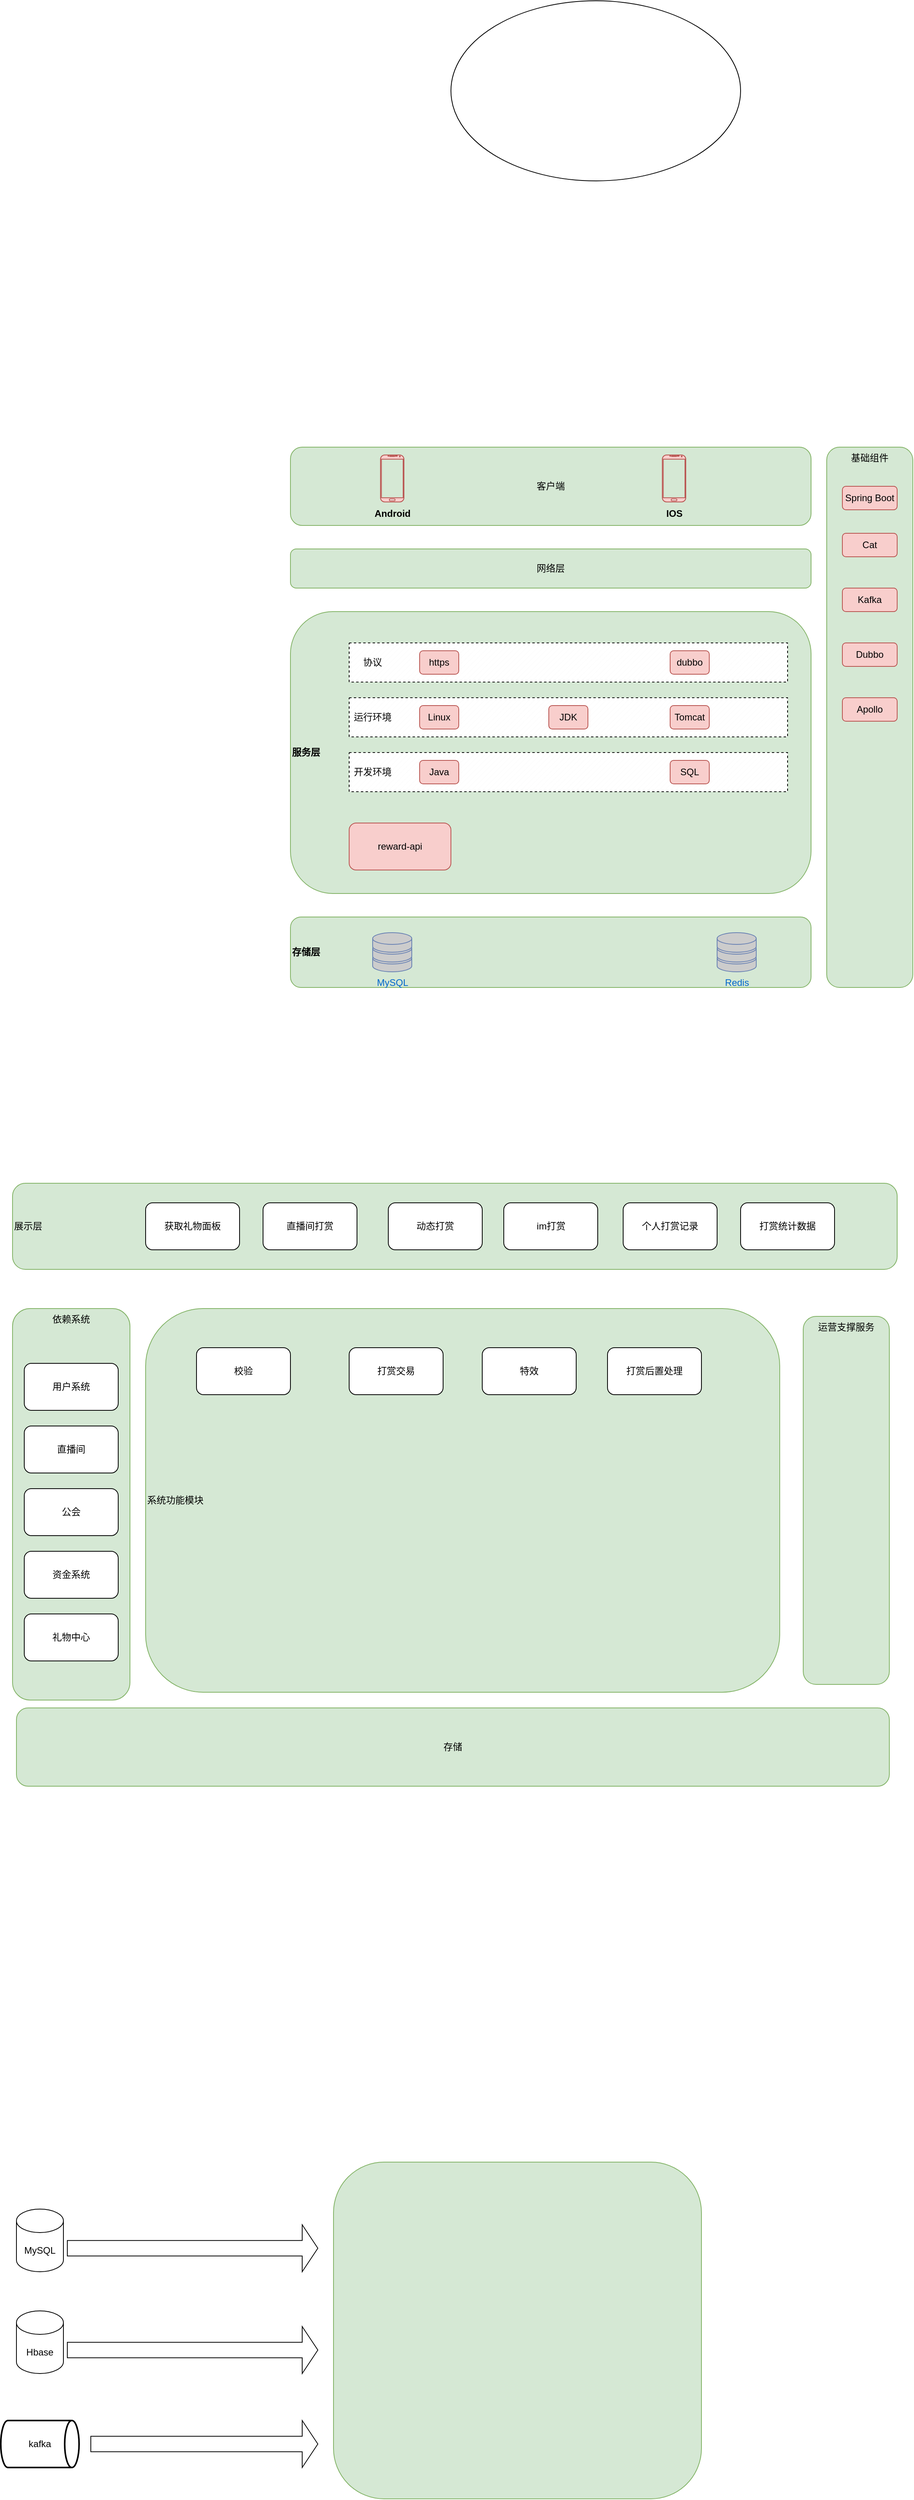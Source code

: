 <mxfile version="21.5.2" type="github">
  <diagram id="kgpKYQtTHZ0yAKxKKP6v" name="Page-1">
    <mxGraphModel dx="2585" dy="942" grid="1" gridSize="10" guides="1" tooltips="1" connect="1" arrows="1" fold="1" page="1" pageScale="1" pageWidth="850" pageHeight="1100" math="0" shadow="0">
      <root>
        <mxCell id="0" />
        <mxCell id="1" parent="0" />
        <mxCell id="afariw2JvGyVfo-4Ed1I-1" value="" style="ellipse;whiteSpace=wrap;html=1;" vertex="1" parent="1">
          <mxGeometry x="280" y="160" width="370" height="230" as="geometry" />
        </mxCell>
        <mxCell id="afariw2JvGyVfo-4Ed1I-3" value="客户端" style="rounded=1;whiteSpace=wrap;html=1;fillColor=#d5e8d4;strokeColor=#82b366;" vertex="1" parent="1">
          <mxGeometry x="75" y="730" width="665" height="100" as="geometry" />
        </mxCell>
        <mxCell id="afariw2JvGyVfo-4Ed1I-5" value="&lt;b&gt;Android&lt;/b&gt;" style="text;html=1;align=center;verticalAlign=middle;resizable=0;points=[];autosize=1;strokeColor=none;fillColor=none;" vertex="1" parent="1">
          <mxGeometry x="170" y="800" width="70" height="30" as="geometry" />
        </mxCell>
        <mxCell id="afariw2JvGyVfo-4Ed1I-4" value="" style="verticalLabelPosition=bottom;verticalAlign=top;html=1;shadow=0;dashed=0;strokeWidth=1;shape=mxgraph.android.phone2;strokeColor=#b85450;fillColor=#f8cecc;" vertex="1" parent="1">
          <mxGeometry x="190" y="740" width="30" height="60" as="geometry" />
        </mxCell>
        <mxCell id="afariw2JvGyVfo-4Ed1I-6" value="" style="verticalLabelPosition=bottom;verticalAlign=top;html=1;shadow=0;dashed=0;strokeWidth=1;shape=mxgraph.android.phone2;strokeColor=#b85450;fillColor=#f8cecc;" vertex="1" parent="1">
          <mxGeometry x="550" y="740" width="30" height="60" as="geometry" />
        </mxCell>
        <mxCell id="afariw2JvGyVfo-4Ed1I-7" value="IOS" style="text;html=1;align=center;verticalAlign=middle;resizable=0;points=[];autosize=1;strokeColor=none;fillColor=none;fontStyle=1" vertex="1" parent="1">
          <mxGeometry x="545" y="800" width="40" height="30" as="geometry" />
        </mxCell>
        <mxCell id="afariw2JvGyVfo-4Ed1I-8" value="网络层" style="rounded=1;whiteSpace=wrap;html=1;fillColor=#d5e8d4;strokeColor=#82b366;" vertex="1" parent="1">
          <mxGeometry x="75" y="860" width="665" height="50" as="geometry" />
        </mxCell>
        <mxCell id="afariw2JvGyVfo-4Ed1I-9" value="&lt;b&gt;服务层&lt;/b&gt;" style="rounded=1;whiteSpace=wrap;html=1;fillColor=#d5e8d4;strokeColor=#82b366;align=left;" vertex="1" parent="1">
          <mxGeometry x="75" y="940" width="665" height="360" as="geometry" />
        </mxCell>
        <mxCell id="afariw2JvGyVfo-4Ed1I-10" value="" style="verticalLabelPosition=bottom;verticalAlign=top;html=1;shape=mxgraph.basic.patternFillRect;fillStyle=diag;step=5;fillStrokeWidth=0.2;fillStrokeColor=#dddddd;dashed=1;" vertex="1" parent="1">
          <mxGeometry x="150" y="980" width="560" height="50" as="geometry" />
        </mxCell>
        <mxCell id="afariw2JvGyVfo-4Ed1I-11" value="" style="verticalLabelPosition=bottom;verticalAlign=top;html=1;shape=mxgraph.basic.patternFillRect;fillStyle=diag;step=5;fillStrokeWidth=0.2;fillStrokeColor=#dddddd;dashed=1;" vertex="1" parent="1">
          <mxGeometry x="150" y="1050" width="560" height="50" as="geometry" />
        </mxCell>
        <mxCell id="afariw2JvGyVfo-4Ed1I-12" value="" style="verticalLabelPosition=bottom;verticalAlign=top;html=1;shape=mxgraph.basic.patternFillRect;fillStyle=diag;step=5;fillStrokeWidth=0.2;fillStrokeColor=#dddddd;dashed=1;" vertex="1" parent="1">
          <mxGeometry x="150" y="1120" width="560" height="50" as="geometry" />
        </mxCell>
        <mxCell id="afariw2JvGyVfo-4Ed1I-16" value="协议" style="text;html=1;strokeColor=none;fillColor=none;align=center;verticalAlign=middle;whiteSpace=wrap;rounded=0;" vertex="1" parent="1">
          <mxGeometry x="150" y="990" width="60" height="30" as="geometry" />
        </mxCell>
        <mxCell id="afariw2JvGyVfo-4Ed1I-18" value="运行环境" style="text;html=1;strokeColor=none;fillColor=none;align=center;verticalAlign=middle;whiteSpace=wrap;rounded=0;" vertex="1" parent="1">
          <mxGeometry x="150" y="1060" width="60" height="30" as="geometry" />
        </mxCell>
        <mxCell id="afariw2JvGyVfo-4Ed1I-25" value="https" style="rounded=1;whiteSpace=wrap;html=1;fillColor=#f8cecc;strokeColor=#b85450;" vertex="1" parent="1">
          <mxGeometry x="240" y="990" width="50" height="30" as="geometry" />
        </mxCell>
        <mxCell id="afariw2JvGyVfo-4Ed1I-26" value="dubbo" style="rounded=1;whiteSpace=wrap;html=1;fillColor=#f8cecc;strokeColor=#b85450;" vertex="1" parent="1">
          <mxGeometry x="560" y="990" width="50" height="30" as="geometry" />
        </mxCell>
        <mxCell id="afariw2JvGyVfo-4Ed1I-27" value="Linux" style="rounded=1;whiteSpace=wrap;html=1;fillColor=#f8cecc;strokeColor=#b85450;" vertex="1" parent="1">
          <mxGeometry x="240" y="1060" width="50" height="30" as="geometry" />
        </mxCell>
        <mxCell id="afariw2JvGyVfo-4Ed1I-28" value="JDK" style="rounded=1;whiteSpace=wrap;html=1;fillColor=#f8cecc;strokeColor=#b85450;" vertex="1" parent="1">
          <mxGeometry x="405" y="1060" width="50" height="30" as="geometry" />
        </mxCell>
        <mxCell id="afariw2JvGyVfo-4Ed1I-29" value="Tomcat" style="rounded=1;whiteSpace=wrap;html=1;fillColor=#f8cecc;strokeColor=#b85450;" vertex="1" parent="1">
          <mxGeometry x="560" y="1060" width="50" height="30" as="geometry" />
        </mxCell>
        <mxCell id="afariw2JvGyVfo-4Ed1I-30" value="开发环境" style="text;html=1;strokeColor=none;fillColor=none;align=center;verticalAlign=middle;whiteSpace=wrap;rounded=0;" vertex="1" parent="1">
          <mxGeometry x="150" y="1130" width="60" height="30" as="geometry" />
        </mxCell>
        <mxCell id="afariw2JvGyVfo-4Ed1I-33" value="Java" style="rounded=1;whiteSpace=wrap;html=1;fillColor=#f8cecc;strokeColor=#b85450;" vertex="1" parent="1">
          <mxGeometry x="240" y="1130" width="50" height="30" as="geometry" />
        </mxCell>
        <mxCell id="afariw2JvGyVfo-4Ed1I-34" value="SQL" style="rounded=1;whiteSpace=wrap;html=1;fillColor=#f8cecc;strokeColor=#b85450;" vertex="1" parent="1">
          <mxGeometry x="560" y="1130" width="50" height="30" as="geometry" />
        </mxCell>
        <mxCell id="afariw2JvGyVfo-4Ed1I-35" value="reward-api" style="rounded=1;whiteSpace=wrap;html=1;fillColor=#f8cecc;strokeColor=#b85450;" vertex="1" parent="1">
          <mxGeometry x="150" y="1210" width="130" height="60" as="geometry" />
        </mxCell>
        <mxCell id="afariw2JvGyVfo-4Ed1I-36" value="基础组件" style="rounded=1;whiteSpace=wrap;html=1;verticalAlign=top;fillColor=#d5e8d4;strokeColor=#82b366;" vertex="1" parent="1">
          <mxGeometry x="760" y="730" width="110" height="690" as="geometry" />
        </mxCell>
        <mxCell id="afariw2JvGyVfo-4Ed1I-37" value="&lt;b&gt;存储层&lt;/b&gt;" style="rounded=1;whiteSpace=wrap;html=1;align=left;fillColor=#d5e8d4;strokeColor=#82b366;" vertex="1" parent="1">
          <mxGeometry x="75" y="1330" width="665" height="90" as="geometry" />
        </mxCell>
        <mxCell id="afariw2JvGyVfo-4Ed1I-39" value="MySQL" style="fontColor=#0066CC;verticalAlign=top;verticalLabelPosition=bottom;labelPosition=center;align=center;html=1;outlineConnect=0;fillColor=#CCCCCC;strokeColor=#6881B3;gradientColor=none;gradientDirection=north;strokeWidth=2;shape=mxgraph.networks.storage;" vertex="1" parent="1">
          <mxGeometry x="180" y="1350" width="50" height="50" as="geometry" />
        </mxCell>
        <mxCell id="afariw2JvGyVfo-4Ed1I-40" value="Redis" style="fontColor=#0066CC;verticalAlign=top;verticalLabelPosition=bottom;labelPosition=center;align=center;html=1;outlineConnect=0;fillColor=#CCCCCC;strokeColor=#6881B3;gradientColor=none;gradientDirection=north;strokeWidth=2;shape=mxgraph.networks.storage;" vertex="1" parent="1">
          <mxGeometry x="620" y="1350" width="50" height="50" as="geometry" />
        </mxCell>
        <mxCell id="afariw2JvGyVfo-4Ed1I-41" value="Spring Boot" style="rounded=1;whiteSpace=wrap;html=1;fillColor=#f8cecc;strokeColor=#b85450;" vertex="1" parent="1">
          <mxGeometry x="780" y="780" width="70" height="30" as="geometry" />
        </mxCell>
        <mxCell id="afariw2JvGyVfo-4Ed1I-42" value="Cat" style="rounded=1;whiteSpace=wrap;html=1;fillColor=#f8cecc;strokeColor=#b85450;" vertex="1" parent="1">
          <mxGeometry x="780" y="840" width="70" height="30" as="geometry" />
        </mxCell>
        <mxCell id="afariw2JvGyVfo-4Ed1I-43" value="Kafka" style="rounded=1;whiteSpace=wrap;html=1;fillColor=#f8cecc;strokeColor=#b85450;" vertex="1" parent="1">
          <mxGeometry x="780" y="910" width="70" height="30" as="geometry" />
        </mxCell>
        <mxCell id="afariw2JvGyVfo-4Ed1I-44" value="Dubbo" style="rounded=1;whiteSpace=wrap;html=1;fillColor=#f8cecc;strokeColor=#b85450;" vertex="1" parent="1">
          <mxGeometry x="780" y="980" width="70" height="30" as="geometry" />
        </mxCell>
        <mxCell id="afariw2JvGyVfo-4Ed1I-45" value="Apollo" style="rounded=1;whiteSpace=wrap;html=1;fillColor=#f8cecc;strokeColor=#b85450;" vertex="1" parent="1">
          <mxGeometry x="780" y="1050" width="70" height="30" as="geometry" />
        </mxCell>
        <mxCell id="afariw2JvGyVfo-4Ed1I-56" value="展示层" style="rounded=1;whiteSpace=wrap;html=1;fillColor=#d5e8d4;strokeColor=#82b366;align=left;" vertex="1" parent="1">
          <mxGeometry x="-280" y="1670" width="1130" height="110" as="geometry" />
        </mxCell>
        <mxCell id="afariw2JvGyVfo-4Ed1I-57" value="系统功能模块" style="rounded=1;whiteSpace=wrap;html=1;fillColor=#d5e8d4;strokeColor=#82b366;align=left;" vertex="1" parent="1">
          <mxGeometry x="-110" y="1830" width="810" height="490" as="geometry" />
        </mxCell>
        <mxCell id="afariw2JvGyVfo-4Ed1I-58" value="依赖系统" style="rounded=1;whiteSpace=wrap;html=1;fillColor=#d5e8d4;strokeColor=#82b366;verticalAlign=top;" vertex="1" parent="1">
          <mxGeometry x="-280" y="1830" width="150" height="500" as="geometry" />
        </mxCell>
        <mxCell id="afariw2JvGyVfo-4Ed1I-59" value="运营支撑服务" style="rounded=1;whiteSpace=wrap;html=1;fillColor=#d5e8d4;strokeColor=#82b366;verticalAlign=top;" vertex="1" parent="1">
          <mxGeometry x="730" y="1840" width="110" height="470" as="geometry" />
        </mxCell>
        <mxCell id="afariw2JvGyVfo-4Ed1I-60" value="存储" style="rounded=1;whiteSpace=wrap;html=1;fillColor=#d5e8d4;strokeColor=#82b366;" vertex="1" parent="1">
          <mxGeometry x="-275" y="2340" width="1115" height="100" as="geometry" />
        </mxCell>
        <mxCell id="afariw2JvGyVfo-4Ed1I-62" value="获取礼物面板" style="rounded=1;whiteSpace=wrap;html=1;" vertex="1" parent="1">
          <mxGeometry x="-110" y="1695" width="120" height="60" as="geometry" />
        </mxCell>
        <mxCell id="afariw2JvGyVfo-4Ed1I-63" value="直播间打赏" style="rounded=1;whiteSpace=wrap;html=1;" vertex="1" parent="1">
          <mxGeometry x="40" y="1695" width="120" height="60" as="geometry" />
        </mxCell>
        <mxCell id="afariw2JvGyVfo-4Ed1I-64" value="动态打赏" style="rounded=1;whiteSpace=wrap;html=1;" vertex="1" parent="1">
          <mxGeometry x="200" y="1695" width="120" height="60" as="geometry" />
        </mxCell>
        <mxCell id="afariw2JvGyVfo-4Ed1I-65" value="im打赏" style="rounded=1;whiteSpace=wrap;html=1;" vertex="1" parent="1">
          <mxGeometry x="347.5" y="1695" width="120" height="60" as="geometry" />
        </mxCell>
        <mxCell id="afariw2JvGyVfo-4Ed1I-66" value="个人打赏记录" style="rounded=1;whiteSpace=wrap;html=1;" vertex="1" parent="1">
          <mxGeometry x="500" y="1695" width="120" height="60" as="geometry" />
        </mxCell>
        <mxCell id="afariw2JvGyVfo-4Ed1I-67" value="打赏统计数据" style="rounded=1;whiteSpace=wrap;html=1;" vertex="1" parent="1">
          <mxGeometry x="650" y="1695" width="120" height="60" as="geometry" />
        </mxCell>
        <mxCell id="afariw2JvGyVfo-4Ed1I-68" value="校验" style="rounded=1;whiteSpace=wrap;html=1;" vertex="1" parent="1">
          <mxGeometry x="-45" y="1880" width="120" height="60" as="geometry" />
        </mxCell>
        <mxCell id="afariw2JvGyVfo-4Ed1I-69" value="打赏交易" style="rounded=1;whiteSpace=wrap;html=1;" vertex="1" parent="1">
          <mxGeometry x="150" y="1880" width="120" height="60" as="geometry" />
        </mxCell>
        <mxCell id="afariw2JvGyVfo-4Ed1I-70" value="特效" style="rounded=1;whiteSpace=wrap;html=1;" vertex="1" parent="1">
          <mxGeometry x="320" y="1880" width="120" height="60" as="geometry" />
        </mxCell>
        <mxCell id="afariw2JvGyVfo-4Ed1I-71" value="打赏后置处理" style="rounded=1;whiteSpace=wrap;html=1;" vertex="1" parent="1">
          <mxGeometry x="480" y="1880" width="120" height="60" as="geometry" />
        </mxCell>
        <mxCell id="afariw2JvGyVfo-4Ed1I-72" value="用户系统" style="rounded=1;whiteSpace=wrap;html=1;" vertex="1" parent="1">
          <mxGeometry x="-265" y="1900" width="120" height="60" as="geometry" />
        </mxCell>
        <mxCell id="afariw2JvGyVfo-4Ed1I-73" value="直播间" style="rounded=1;whiteSpace=wrap;html=1;" vertex="1" parent="1">
          <mxGeometry x="-265" y="1980" width="120" height="60" as="geometry" />
        </mxCell>
        <mxCell id="afariw2JvGyVfo-4Ed1I-74" value="公会" style="rounded=1;whiteSpace=wrap;html=1;" vertex="1" parent="1">
          <mxGeometry x="-265" y="2060" width="120" height="60" as="geometry" />
        </mxCell>
        <mxCell id="afariw2JvGyVfo-4Ed1I-75" value="资金系统" style="rounded=1;whiteSpace=wrap;html=1;" vertex="1" parent="1">
          <mxGeometry x="-265" y="2140" width="120" height="60" as="geometry" />
        </mxCell>
        <mxCell id="afariw2JvGyVfo-4Ed1I-76" value="礼物中心" style="rounded=1;whiteSpace=wrap;html=1;" vertex="1" parent="1">
          <mxGeometry x="-265" y="2220" width="120" height="60" as="geometry" />
        </mxCell>
        <UserObject label="" link="https://flink.apache.org/flink-header-logo.svg" id="afariw2JvGyVfo-4Ed1I-77">
          <mxCell style="rounded=1;whiteSpace=wrap;html=1;fillColor=#d5e8d4;strokeColor=#82b366;" vertex="1" parent="1">
            <mxGeometry x="130" y="2920" width="470" height="430" as="geometry" />
          </mxCell>
        </UserObject>
        <mxCell id="afariw2JvGyVfo-4Ed1I-78" value="" style="shape=image;imageAspect=0;aspect=fixed;verticalLabelPosition=bottom;verticalAlign=top;image=https://flink.apache.org/flink-header-logo.svg;" vertex="1" parent="1">
          <mxGeometry x="258.55" y="3087.4" width="242.9" height="125.2" as="geometry" />
        </mxCell>
        <mxCell id="afariw2JvGyVfo-4Ed1I-80" value="MySQL" style="shape=cylinder3;whiteSpace=wrap;html=1;boundedLbl=1;backgroundOutline=1;size=15;" vertex="1" parent="1">
          <mxGeometry x="-275" y="2980" width="60" height="80" as="geometry" />
        </mxCell>
        <mxCell id="afariw2JvGyVfo-4Ed1I-81" value="Hbase" style="shape=cylinder3;whiteSpace=wrap;html=1;boundedLbl=1;backgroundOutline=1;size=15;" vertex="1" parent="1">
          <mxGeometry x="-275" y="3110" width="60" height="80" as="geometry" />
        </mxCell>
        <mxCell id="afariw2JvGyVfo-4Ed1I-82" value="kafka" style="strokeWidth=2;html=1;shape=mxgraph.flowchart.direct_data;whiteSpace=wrap;" vertex="1" parent="1">
          <mxGeometry x="-295" y="3250" width="100" height="60" as="geometry" />
        </mxCell>
        <mxCell id="afariw2JvGyVfo-4Ed1I-86" value="" style="html=1;shadow=0;dashed=0;align=center;verticalAlign=middle;shape=mxgraph.arrows2.arrow;dy=0.67;dx=20;notch=0;" vertex="1" parent="1">
          <mxGeometry x="-210" y="3000" width="320" height="60" as="geometry" />
        </mxCell>
        <mxCell id="afariw2JvGyVfo-4Ed1I-87" value="" style="html=1;shadow=0;dashed=0;align=center;verticalAlign=middle;shape=mxgraph.arrows2.arrow;dy=0.67;dx=20;notch=0;" vertex="1" parent="1">
          <mxGeometry x="-210" y="3130" width="320" height="60" as="geometry" />
        </mxCell>
        <mxCell id="afariw2JvGyVfo-4Ed1I-88" value="" style="html=1;shadow=0;dashed=0;align=center;verticalAlign=middle;shape=mxgraph.arrows2.arrow;dy=0.67;dx=20;notch=0;" vertex="1" parent="1">
          <mxGeometry x="-180" y="3250" width="290" height="60" as="geometry" />
        </mxCell>
      </root>
    </mxGraphModel>
  </diagram>
</mxfile>
